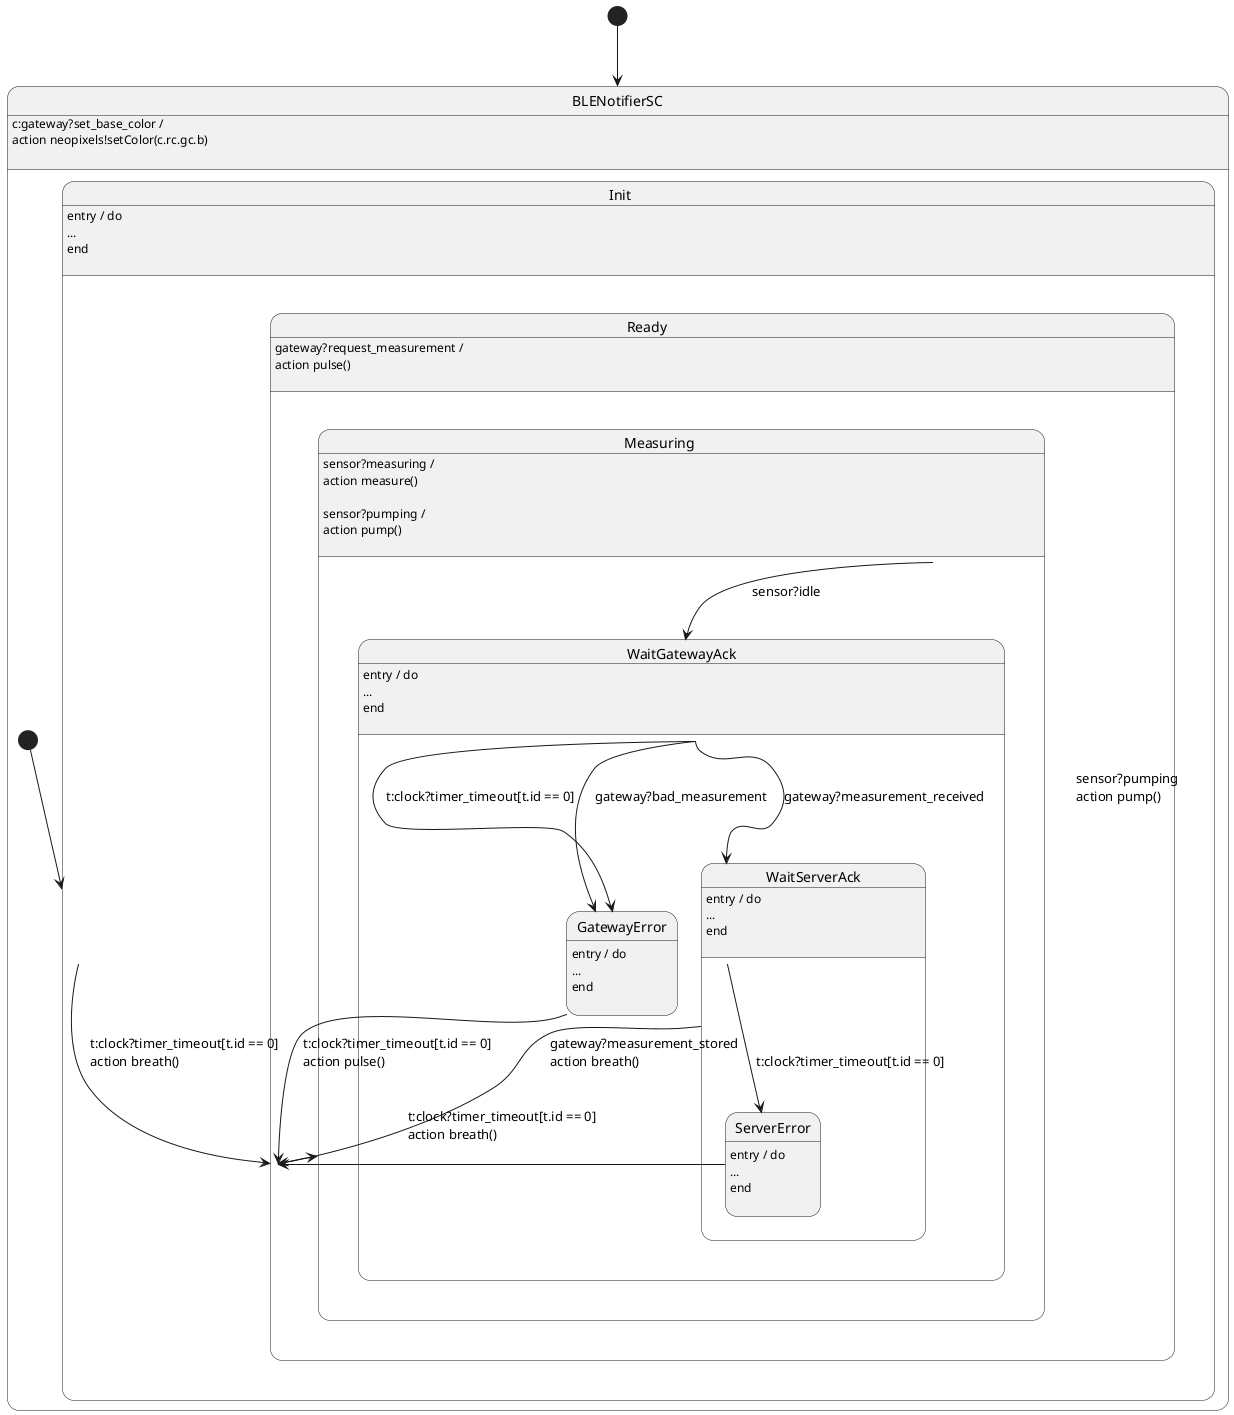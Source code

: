 @startuml
skinparam defaultTextAlignment left
[*] --> BLENotifierSC
state BLENotifierSC{
state Init{
	Init : entry / do \n...\nend\n

Init --> Ready : t:clock?timer_timeout[t.id == 0]\naction breath()\n
}
state Ready{

Ready --> Measuring : sensor?pumping\naction pump()\n
	Ready : gateway?request_measurement / \naction pulse()\n
}
state Measuring{

Measuring --> WaitGatewayAck : sensor?idle
	Measuring : sensor?measuring / \naction measure()\n
	Measuring : sensor?pumping / \naction pump()\n
}
state WaitGatewayAck{
	WaitGatewayAck : entry / do \n...\nend\n

WaitGatewayAck --> GatewayError : t:clock?timer_timeout[t.id == 0]

WaitGatewayAck --> GatewayError : gateway?bad_measurement

WaitGatewayAck --> WaitServerAck : gateway?measurement_received
}
state GatewayError{
	GatewayError : entry / do \n...\nend\n

GatewayError --> Ready : t:clock?timer_timeout[t.id == 0]\naction pulse()\n
}
state WaitServerAck{
	WaitServerAck : entry / do \n...\nend\n

WaitServerAck --> ServerError : t:clock?timer_timeout[t.id == 0]

WaitServerAck --> Ready : gateway?measurement_stored\naction breath()\n
}
state ServerError{
	ServerError : entry / do \n...\nend\n

ServerError --> Ready : t:clock?timer_timeout[t.id == 0]\naction breath()\n
}
[*] --> Init
	BLENotifierSC : c:gateway?set_base_color / \naction neopixels!setColor(c.rc.gc.b)\n
}
@enduml

